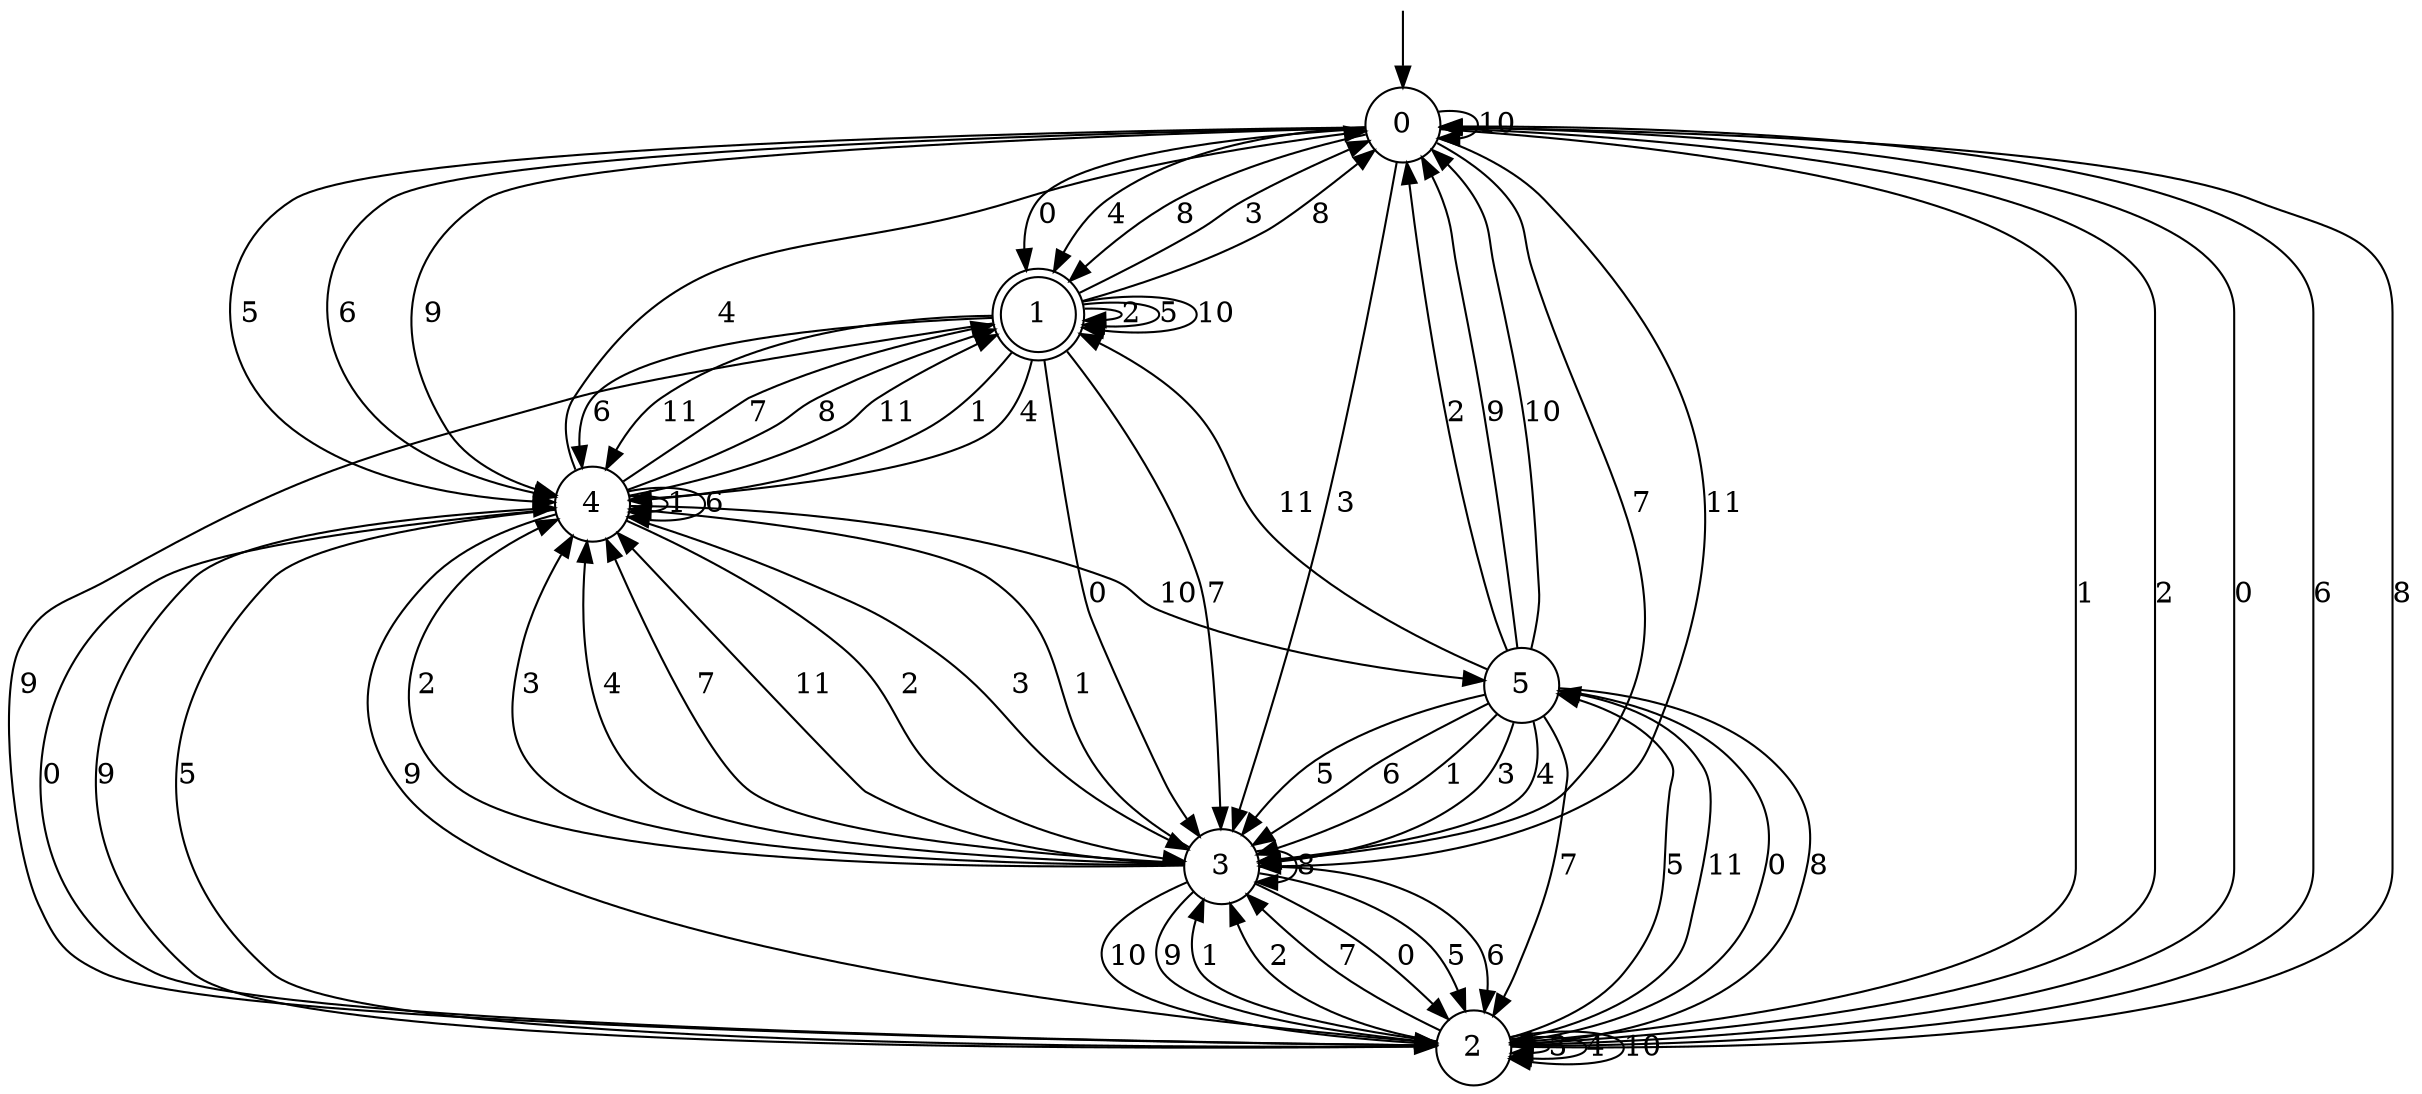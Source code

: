 digraph g {

	s0 [shape="circle" label="0"];
	s1 [shape="doublecircle" label="1"];
	s2 [shape="circle" label="2"];
	s3 [shape="circle" label="3"];
	s4 [shape="circle" label="4"];
	s5 [shape="circle" label="5"];
	s0 -> s1 [label="0"];
	s0 -> s2 [label="1"];
	s0 -> s2 [label="2"];
	s0 -> s3 [label="3"];
	s0 -> s1 [label="4"];
	s0 -> s4 [label="5"];
	s0 -> s4 [label="6"];
	s0 -> s3 [label="7"];
	s0 -> s1 [label="8"];
	s0 -> s4 [label="9"];
	s0 -> s0 [label="10"];
	s0 -> s3 [label="11"];
	s1 -> s3 [label="0"];
	s1 -> s4 [label="1"];
	s1 -> s1 [label="2"];
	s1 -> s0 [label="3"];
	s1 -> s4 [label="4"];
	s1 -> s1 [label="5"];
	s1 -> s4 [label="6"];
	s1 -> s3 [label="7"];
	s1 -> s0 [label="8"];
	s1 -> s2 [label="9"];
	s1 -> s1 [label="10"];
	s1 -> s4 [label="11"];
	s2 -> s0 [label="0"];
	s2 -> s3 [label="1"];
	s2 -> s3 [label="2"];
	s2 -> s2 [label="3"];
	s2 -> s2 [label="4"];
	s2 -> s5 [label="5"];
	s2 -> s0 [label="6"];
	s2 -> s3 [label="7"];
	s2 -> s0 [label="8"];
	s2 -> s4 [label="9"];
	s2 -> s2 [label="10"];
	s2 -> s5 [label="11"];
	s3 -> s2 [label="0"];
	s3 -> s4 [label="1"];
	s3 -> s4 [label="2"];
	s3 -> s4 [label="3"];
	s3 -> s4 [label="4"];
	s3 -> s2 [label="5"];
	s3 -> s2 [label="6"];
	s3 -> s4 [label="7"];
	s3 -> s3 [label="8"];
	s3 -> s2 [label="9"];
	s3 -> s2 [label="10"];
	s3 -> s4 [label="11"];
	s4 -> s2 [label="0"];
	s4 -> s4 [label="1"];
	s4 -> s3 [label="2"];
	s4 -> s3 [label="3"];
	s4 -> s0 [label="4"];
	s4 -> s2 [label="5"];
	s4 -> s4 [label="6"];
	s4 -> s1 [label="7"];
	s4 -> s1 [label="8"];
	s4 -> s2 [label="9"];
	s4 -> s5 [label="10"];
	s4 -> s1 [label="11"];
	s5 -> s2 [label="0"];
	s5 -> s3 [label="1"];
	s5 -> s0 [label="2"];
	s5 -> s3 [label="3"];
	s5 -> s3 [label="4"];
	s5 -> s3 [label="5"];
	s5 -> s3 [label="6"];
	s5 -> s2 [label="7"];
	s5 -> s2 [label="8"];
	s5 -> s0 [label="9"];
	s5 -> s0 [label="10"];
	s5 -> s1 [label="11"];

__start0 [label="" shape="none" width="0" height="0"];
__start0 -> s0;

}
